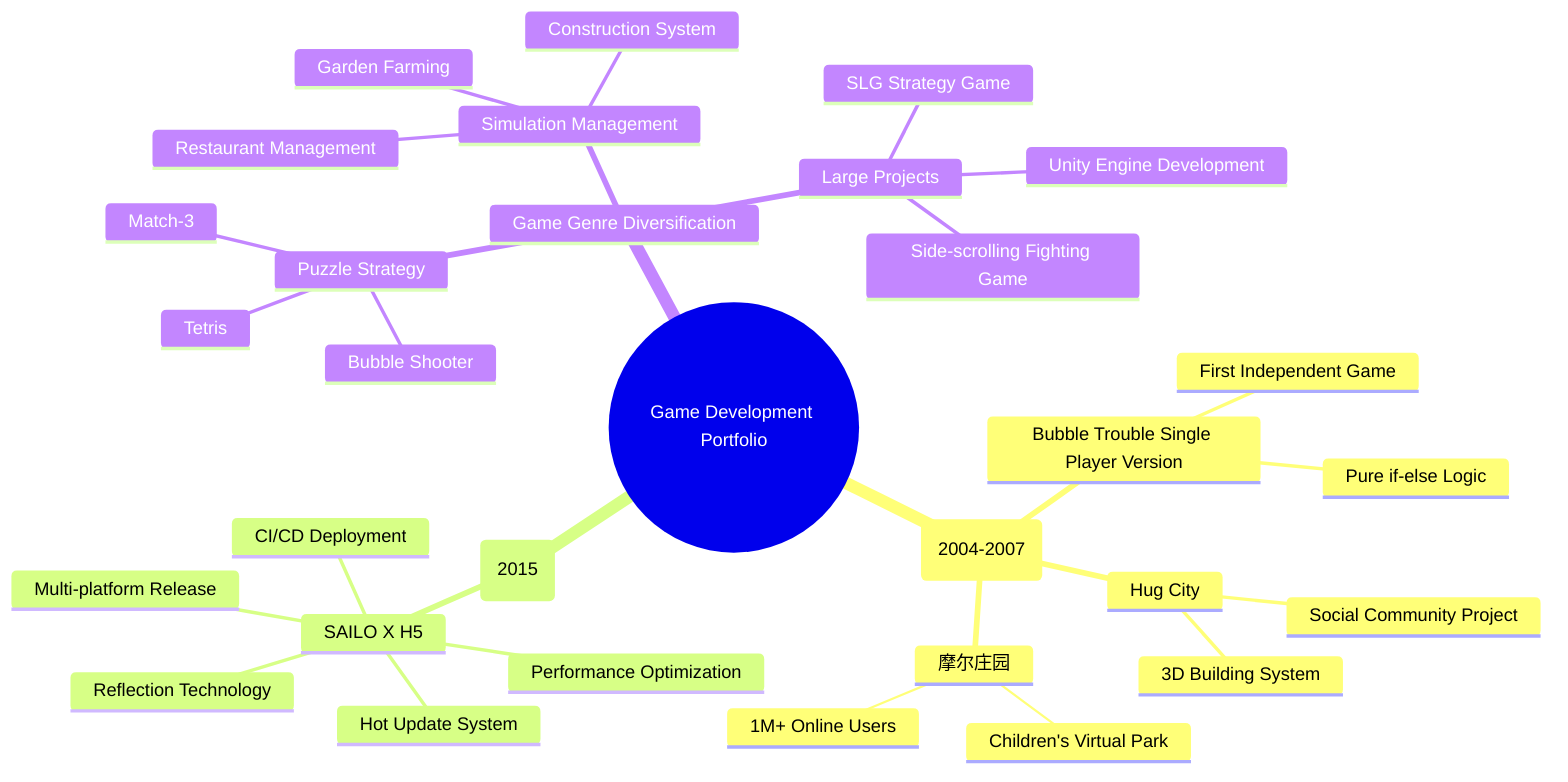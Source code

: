 mindmap
  root((Game Development Portfolio))
    Early Exploration(2004-2007)
      Bubble Trouble Single Player Version
        First Independent Game
        Pure if-else Logic
      Hug City
        Social Community Project
        3D Building System
     摩尔庄园
        Children's Virtual Park
        1M+ Online Users
    
    Technical Peak(2015)
      SAILO X H5
        Multi-platform Release
        CI/CD Deployment
        Hot Update System
        Reflection Technology
        Performance Optimization
    
    Game Genre Diversification
      Puzzle Strategy
        Tetris
        Bubble Shooter
        Match-3
      Simulation Management
        Restaurant Management
        Garden Farming
        Construction System
      Large Projects
        SLG Strategy Game
        Side-scrolling Fighting Game
        Unity Engine Development